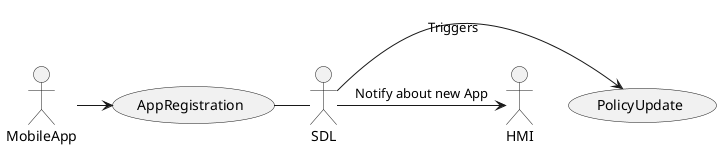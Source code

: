 @startuml

actor MobileApp as MOB
actor SDL
actor HMI
(AppRegistration) as REG
(PolicyUpdate) as POLICY

:SDL: -> POLICY : Triggers

:MOB: -> REG

REG - :SDL:

:SDL: -> :HMI: : Notify about new App

@enduml
